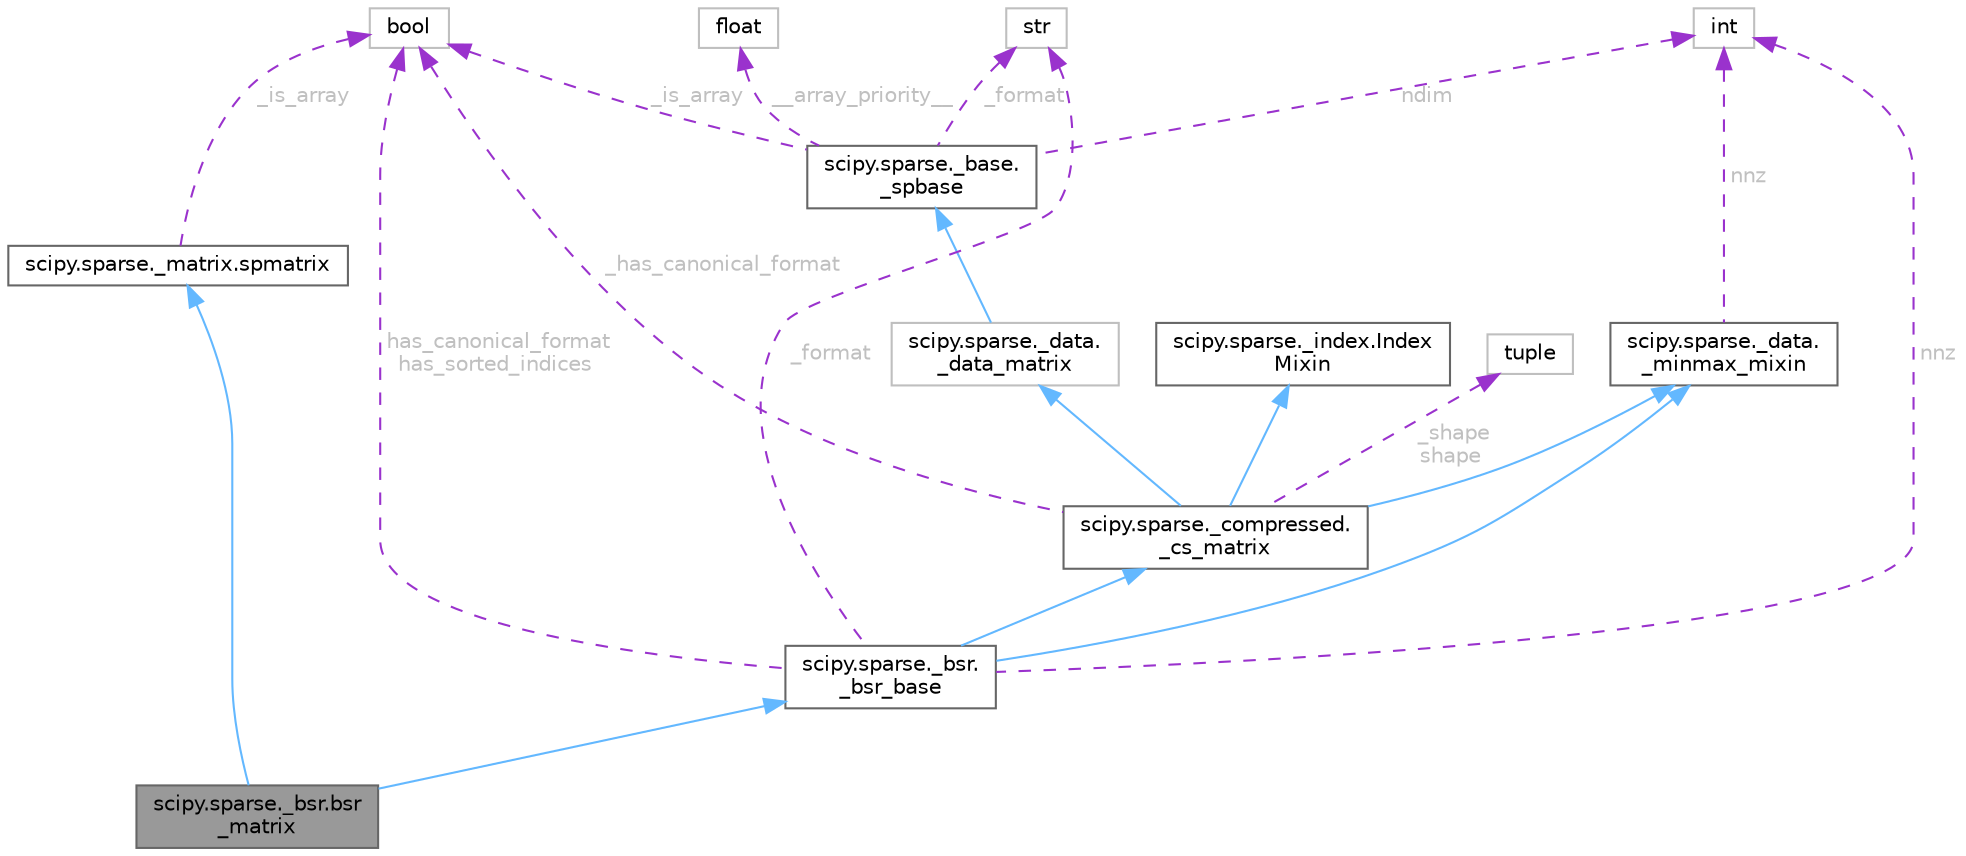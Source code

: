 digraph "scipy.sparse._bsr.bsr_matrix"
{
 // LATEX_PDF_SIZE
  bgcolor="transparent";
  edge [fontname=Helvetica,fontsize=10,labelfontname=Helvetica,labelfontsize=10];
  node [fontname=Helvetica,fontsize=10,shape=box,height=0.2,width=0.4];
  Node1 [id="Node000001",label="scipy.sparse._bsr.bsr\l_matrix",height=0.2,width=0.4,color="gray40", fillcolor="grey60", style="filled", fontcolor="black",tooltip=" "];
  Node2 -> Node1 [id="edge20_Node000001_Node000002",dir="back",color="steelblue1",style="solid",tooltip=" "];
  Node2 [id="Node000002",label="scipy.sparse._matrix.spmatrix",height=0.2,width=0.4,color="gray40", fillcolor="white", style="filled",URL="$d9/de4/classscipy_1_1sparse_1_1__matrix_1_1spmatrix.html",tooltip=" "];
  Node3 -> Node2 [id="edge21_Node000002_Node000003",dir="back",color="darkorchid3",style="dashed",tooltip=" ",label=" _is_array",fontcolor="grey" ];
  Node3 [id="Node000003",label="bool",height=0.2,width=0.4,color="grey75", fillcolor="white", style="filled",tooltip=" "];
  Node4 -> Node1 [id="edge22_Node000001_Node000004",dir="back",color="steelblue1",style="solid",tooltip=" "];
  Node4 [id="Node000004",label="scipy.sparse._bsr.\l_bsr_base",height=0.2,width=0.4,color="gray40", fillcolor="white", style="filled",URL="$dc/dbc/classscipy_1_1sparse_1_1__bsr_1_1__bsr__base.html",tooltip=" "];
  Node5 -> Node4 [id="edge23_Node000004_Node000005",dir="back",color="steelblue1",style="solid",tooltip=" "];
  Node5 [id="Node000005",label="scipy.sparse._compressed.\l_cs_matrix",height=0.2,width=0.4,color="gray40", fillcolor="white", style="filled",URL="$dd/dd4/classscipy_1_1sparse_1_1__compressed_1_1__cs__matrix.html",tooltip=" "];
  Node6 -> Node5 [id="edge24_Node000005_Node000006",dir="back",color="steelblue1",style="solid",tooltip=" "];
  Node6 [id="Node000006",label="scipy.sparse._data.\l_data_matrix",height=0.2,width=0.4,color="grey75", fillcolor="white", style="filled",URL="$d4/da4/classscipy_1_1sparse_1_1__data_1_1__data__matrix.html",tooltip=" "];
  Node7 -> Node6 [id="edge25_Node000006_Node000007",dir="back",color="steelblue1",style="solid",tooltip=" "];
  Node7 [id="Node000007",label="scipy.sparse._base.\l_spbase",height=0.2,width=0.4,color="gray40", fillcolor="white", style="filled",URL="$d7/daf/classscipy_1_1sparse_1_1__base_1_1__spbase.html",tooltip=" "];
  Node8 -> Node7 [id="edge26_Node000007_Node000008",dir="back",color="darkorchid3",style="dashed",tooltip=" ",label=" __array_priority__",fontcolor="grey" ];
  Node8 [id="Node000008",label="float",height=0.2,width=0.4,color="grey75", fillcolor="white", style="filled",tooltip=" "];
  Node9 -> Node7 [id="edge27_Node000007_Node000009",dir="back",color="darkorchid3",style="dashed",tooltip=" ",label=" _format",fontcolor="grey" ];
  Node9 [id="Node000009",label="str",height=0.2,width=0.4,color="grey75", fillcolor="white", style="filled",tooltip=" "];
  Node10 -> Node7 [id="edge28_Node000007_Node000010",dir="back",color="darkorchid3",style="dashed",tooltip=" ",label=" ndim",fontcolor="grey" ];
  Node10 [id="Node000010",label="int",height=0.2,width=0.4,color="grey75", fillcolor="white", style="filled",tooltip=" "];
  Node3 -> Node7 [id="edge29_Node000007_Node000003",dir="back",color="darkorchid3",style="dashed",tooltip=" ",label=" _is_array",fontcolor="grey" ];
  Node11 -> Node5 [id="edge30_Node000005_Node000011",dir="back",color="steelblue1",style="solid",tooltip=" "];
  Node11 [id="Node000011",label="scipy.sparse._data.\l_minmax_mixin",height=0.2,width=0.4,color="gray40", fillcolor="white", style="filled",URL="$d5/d0a/classscipy_1_1sparse_1_1__data_1_1__minmax__mixin.html",tooltip=" "];
  Node10 -> Node11 [id="edge31_Node000011_Node000010",dir="back",color="darkorchid3",style="dashed",tooltip=" ",label=" nnz",fontcolor="grey" ];
  Node12 -> Node5 [id="edge32_Node000005_Node000012",dir="back",color="steelblue1",style="solid",tooltip=" "];
  Node12 [id="Node000012",label="scipy.sparse._index.Index\lMixin",height=0.2,width=0.4,color="gray40", fillcolor="white", style="filled",URL="$d2/da5/classscipy_1_1sparse_1_1__index_1_1IndexMixin.html",tooltip=" "];
  Node13 -> Node5 [id="edge33_Node000005_Node000013",dir="back",color="darkorchid3",style="dashed",tooltip=" ",label=" _shape\nshape",fontcolor="grey" ];
  Node13 [id="Node000013",label="tuple",height=0.2,width=0.4,color="grey75", fillcolor="white", style="filled",tooltip=" "];
  Node3 -> Node5 [id="edge34_Node000005_Node000003",dir="back",color="darkorchid3",style="dashed",tooltip=" ",label=" _has_canonical_format",fontcolor="grey" ];
  Node11 -> Node4 [id="edge35_Node000004_Node000011",dir="back",color="steelblue1",style="solid",tooltip=" "];
  Node9 -> Node4 [id="edge36_Node000004_Node000009",dir="back",color="darkorchid3",style="dashed",tooltip=" ",label=" _format",fontcolor="grey" ];
  Node10 -> Node4 [id="edge37_Node000004_Node000010",dir="back",color="darkorchid3",style="dashed",tooltip=" ",label=" nnz",fontcolor="grey" ];
  Node3 -> Node4 [id="edge38_Node000004_Node000003",dir="back",color="darkorchid3",style="dashed",tooltip=" ",label=" has_canonical_format\nhas_sorted_indices",fontcolor="grey" ];
}
